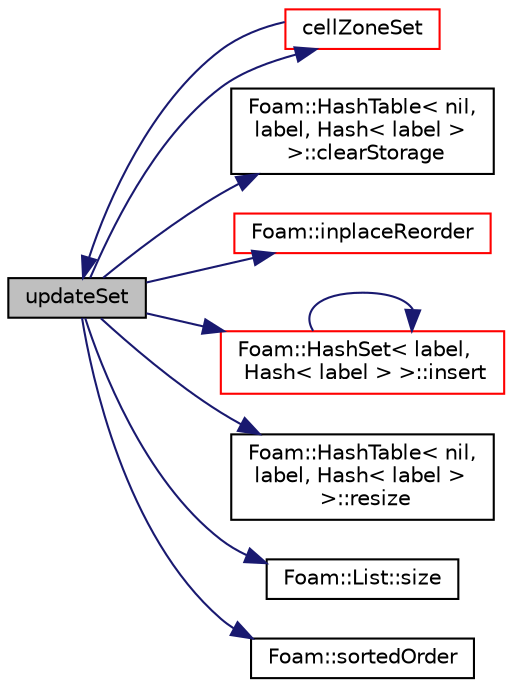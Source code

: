 digraph "updateSet"
{
  bgcolor="transparent";
  edge [fontname="Helvetica",fontsize="10",labelfontname="Helvetica",labelfontsize="10"];
  node [fontname="Helvetica",fontsize="10",shape=record];
  rankdir="LR";
  Node1288 [label="updateSet",height=0.2,width=0.4,color="black", fillcolor="grey75", style="filled", fontcolor="black"];
  Node1288 -> Node1289 [color="midnightblue",fontsize="10",style="solid",fontname="Helvetica"];
  Node1289 [label="cellZoneSet",height=0.2,width=0.4,color="red",URL="$a26577.html#a9a2cf8cf2aa415cad5f26b53bd662082",tooltip="Construct from objectRegistry and name. "];
  Node1289 -> Node1288 [color="midnightblue",fontsize="10",style="solid",fontname="Helvetica"];
  Node1288 -> Node1592 [color="midnightblue",fontsize="10",style="solid",fontname="Helvetica"];
  Node1592 [label="Foam::HashTable\< nil,\l label, Hash\< label \>\l \>::clearStorage",height=0.2,width=0.4,color="black",URL="$a26841.html#a77e7fd5aa3adf14be9cbcd6e670f7843",tooltip="Clear the table entries and the table itself. "];
  Node1288 -> Node1593 [color="midnightblue",fontsize="10",style="solid",fontname="Helvetica"];
  Node1593 [label="Foam::inplaceReorder",height=0.2,width=0.4,color="red",URL="$a21851.html#afacafc96b1d456a8ba5cfb6c77ff9eb7",tooltip="Inplace reorder the elements of a list. "];
  Node1288 -> Node1597 [color="midnightblue",fontsize="10",style="solid",fontname="Helvetica"];
  Node1597 [label="Foam::HashSet\< label,\l Hash\< label \> \>::insert",height=0.2,width=0.4,color="red",URL="$a26829.html#a49f0753d9652681fc3a81f59951a0ad7",tooltip="Insert a new entry. "];
  Node1597 -> Node1597 [color="midnightblue",fontsize="10",style="solid",fontname="Helvetica"];
  Node1288 -> Node1598 [color="midnightblue",fontsize="10",style="solid",fontname="Helvetica"];
  Node1598 [label="Foam::HashTable\< nil,\l label, Hash\< label \>\l \>::resize",height=0.2,width=0.4,color="black",URL="$a26841.html#ae697ea15032f01f89988bb8ada677832",tooltip="Resize the hash table for efficiency. "];
  Node1288 -> Node1383 [color="midnightblue",fontsize="10",style="solid",fontname="Helvetica"];
  Node1383 [label="Foam::List::size",height=0.2,width=0.4,color="black",URL="$a26833.html#a8a5f6fa29bd4b500caf186f60245b384",tooltip="Override size to be inconsistent with allocated storage. "];
  Node1288 -> Node1596 [color="midnightblue",fontsize="10",style="solid",fontname="Helvetica"];
  Node1596 [label="Foam::sortedOrder",height=0.2,width=0.4,color="black",URL="$a21851.html#acf128ea037506c14446998bb7ca39264",tooltip="Generate the (stable) sort order for the list. "];
}
